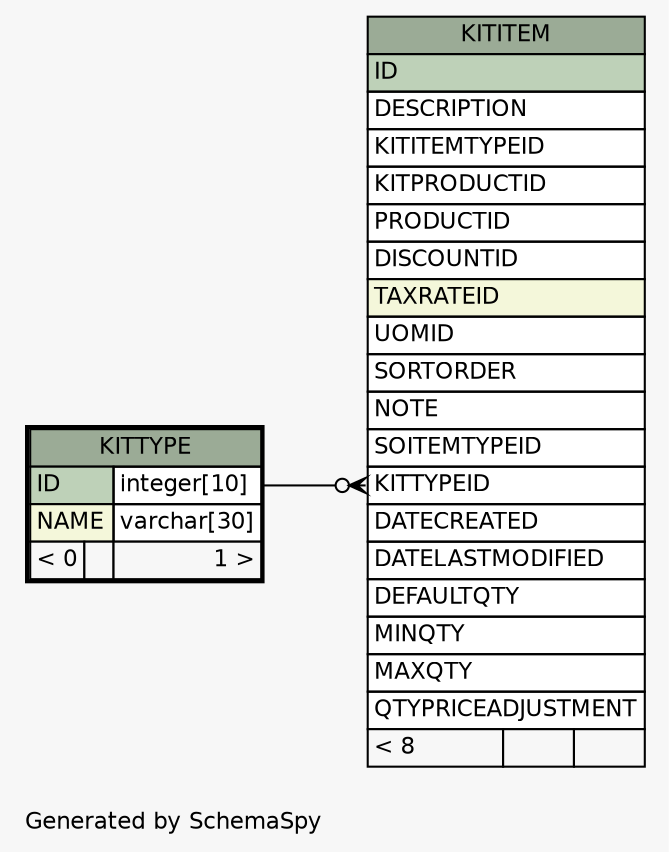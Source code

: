 // dot 2.26.3 on Linux 3.5.0-34-generic
// SchemaSpy rev 590
digraph "oneDegreeRelationshipsDiagram" {
  graph [
    rankdir="RL"
    bgcolor="#f7f7f7"
    label="\nGenerated by SchemaSpy"
    labeljust="l"
    nodesep="0.18"
    ranksep="0.46"
    fontname="Helvetica"
    fontsize="11"
  ];
  node [
    fontname="Helvetica"
    fontsize="11"
    shape="plaintext"
  ];
  edge [
    arrowsize="0.8"
  ];
  "KITITEM":"KITTYPEID":w -> "KITTYPE":"ID.type":e [arrowhead=none dir=back arrowtail=crowodot];
  "KITITEM" [
    label=<
    <TABLE BORDER="0" CELLBORDER="1" CELLSPACING="0" BGCOLOR="#ffffff">
      <TR><TD COLSPAN="3" BGCOLOR="#9bab96" ALIGN="CENTER">KITITEM</TD></TR>
      <TR><TD PORT="ID" COLSPAN="3" BGCOLOR="#bed1b8" ALIGN="LEFT">ID</TD></TR>
      <TR><TD PORT="DESCRIPTION" COLSPAN="3" ALIGN="LEFT">DESCRIPTION</TD></TR>
      <TR><TD PORT="KITITEMTYPEID" COLSPAN="3" ALIGN="LEFT">KITITEMTYPEID</TD></TR>
      <TR><TD PORT="KITPRODUCTID" COLSPAN="3" ALIGN="LEFT">KITPRODUCTID</TD></TR>
      <TR><TD PORT="PRODUCTID" COLSPAN="3" ALIGN="LEFT">PRODUCTID</TD></TR>
      <TR><TD PORT="DISCOUNTID" COLSPAN="3" ALIGN="LEFT">DISCOUNTID</TD></TR>
      <TR><TD PORT="TAXRATEID" COLSPAN="3" BGCOLOR="#f4f7da" ALIGN="LEFT">TAXRATEID</TD></TR>
      <TR><TD PORT="UOMID" COLSPAN="3" ALIGN="LEFT">UOMID</TD></TR>
      <TR><TD PORT="SORTORDER" COLSPAN="3" ALIGN="LEFT">SORTORDER</TD></TR>
      <TR><TD PORT="NOTE" COLSPAN="3" ALIGN="LEFT">NOTE</TD></TR>
      <TR><TD PORT="SOITEMTYPEID" COLSPAN="3" ALIGN="LEFT">SOITEMTYPEID</TD></TR>
      <TR><TD PORT="KITTYPEID" COLSPAN="3" ALIGN="LEFT">KITTYPEID</TD></TR>
      <TR><TD PORT="DATECREATED" COLSPAN="3" ALIGN="LEFT">DATECREATED</TD></TR>
      <TR><TD PORT="DATELASTMODIFIED" COLSPAN="3" ALIGN="LEFT">DATELASTMODIFIED</TD></TR>
      <TR><TD PORT="DEFAULTQTY" COLSPAN="3" ALIGN="LEFT">DEFAULTQTY</TD></TR>
      <TR><TD PORT="MINQTY" COLSPAN="3" ALIGN="LEFT">MINQTY</TD></TR>
      <TR><TD PORT="MAXQTY" COLSPAN="3" ALIGN="LEFT">MAXQTY</TD></TR>
      <TR><TD PORT="QTYPRICEADJUSTMENT" COLSPAN="3" ALIGN="LEFT">QTYPRICEADJUSTMENT</TD></TR>
      <TR><TD ALIGN="LEFT" BGCOLOR="#f7f7f7">&lt; 8</TD><TD ALIGN="RIGHT" BGCOLOR="#f7f7f7">  </TD><TD ALIGN="RIGHT" BGCOLOR="#f7f7f7">  </TD></TR>
    </TABLE>>
    URL="KITITEM.html"
    tooltip="KITITEM"
  ];
  "KITTYPE" [
    label=<
    <TABLE BORDER="2" CELLBORDER="1" CELLSPACING="0" BGCOLOR="#ffffff">
      <TR><TD COLSPAN="3" BGCOLOR="#9bab96" ALIGN="CENTER">KITTYPE</TD></TR>
      <TR><TD PORT="ID" COLSPAN="2" BGCOLOR="#bed1b8" ALIGN="LEFT">ID</TD><TD PORT="ID.type" ALIGN="LEFT">integer[10]</TD></TR>
      <TR><TD PORT="NAME" COLSPAN="2" BGCOLOR="#f4f7da" ALIGN="LEFT">NAME</TD><TD PORT="NAME.type" ALIGN="LEFT">varchar[30]</TD></TR>
      <TR><TD ALIGN="LEFT" BGCOLOR="#f7f7f7">&lt; 0</TD><TD ALIGN="RIGHT" BGCOLOR="#f7f7f7">  </TD><TD ALIGN="RIGHT" BGCOLOR="#f7f7f7">1 &gt;</TD></TR>
    </TABLE>>
    URL="KITTYPE.html"
    tooltip="KITTYPE"
  ];
}
